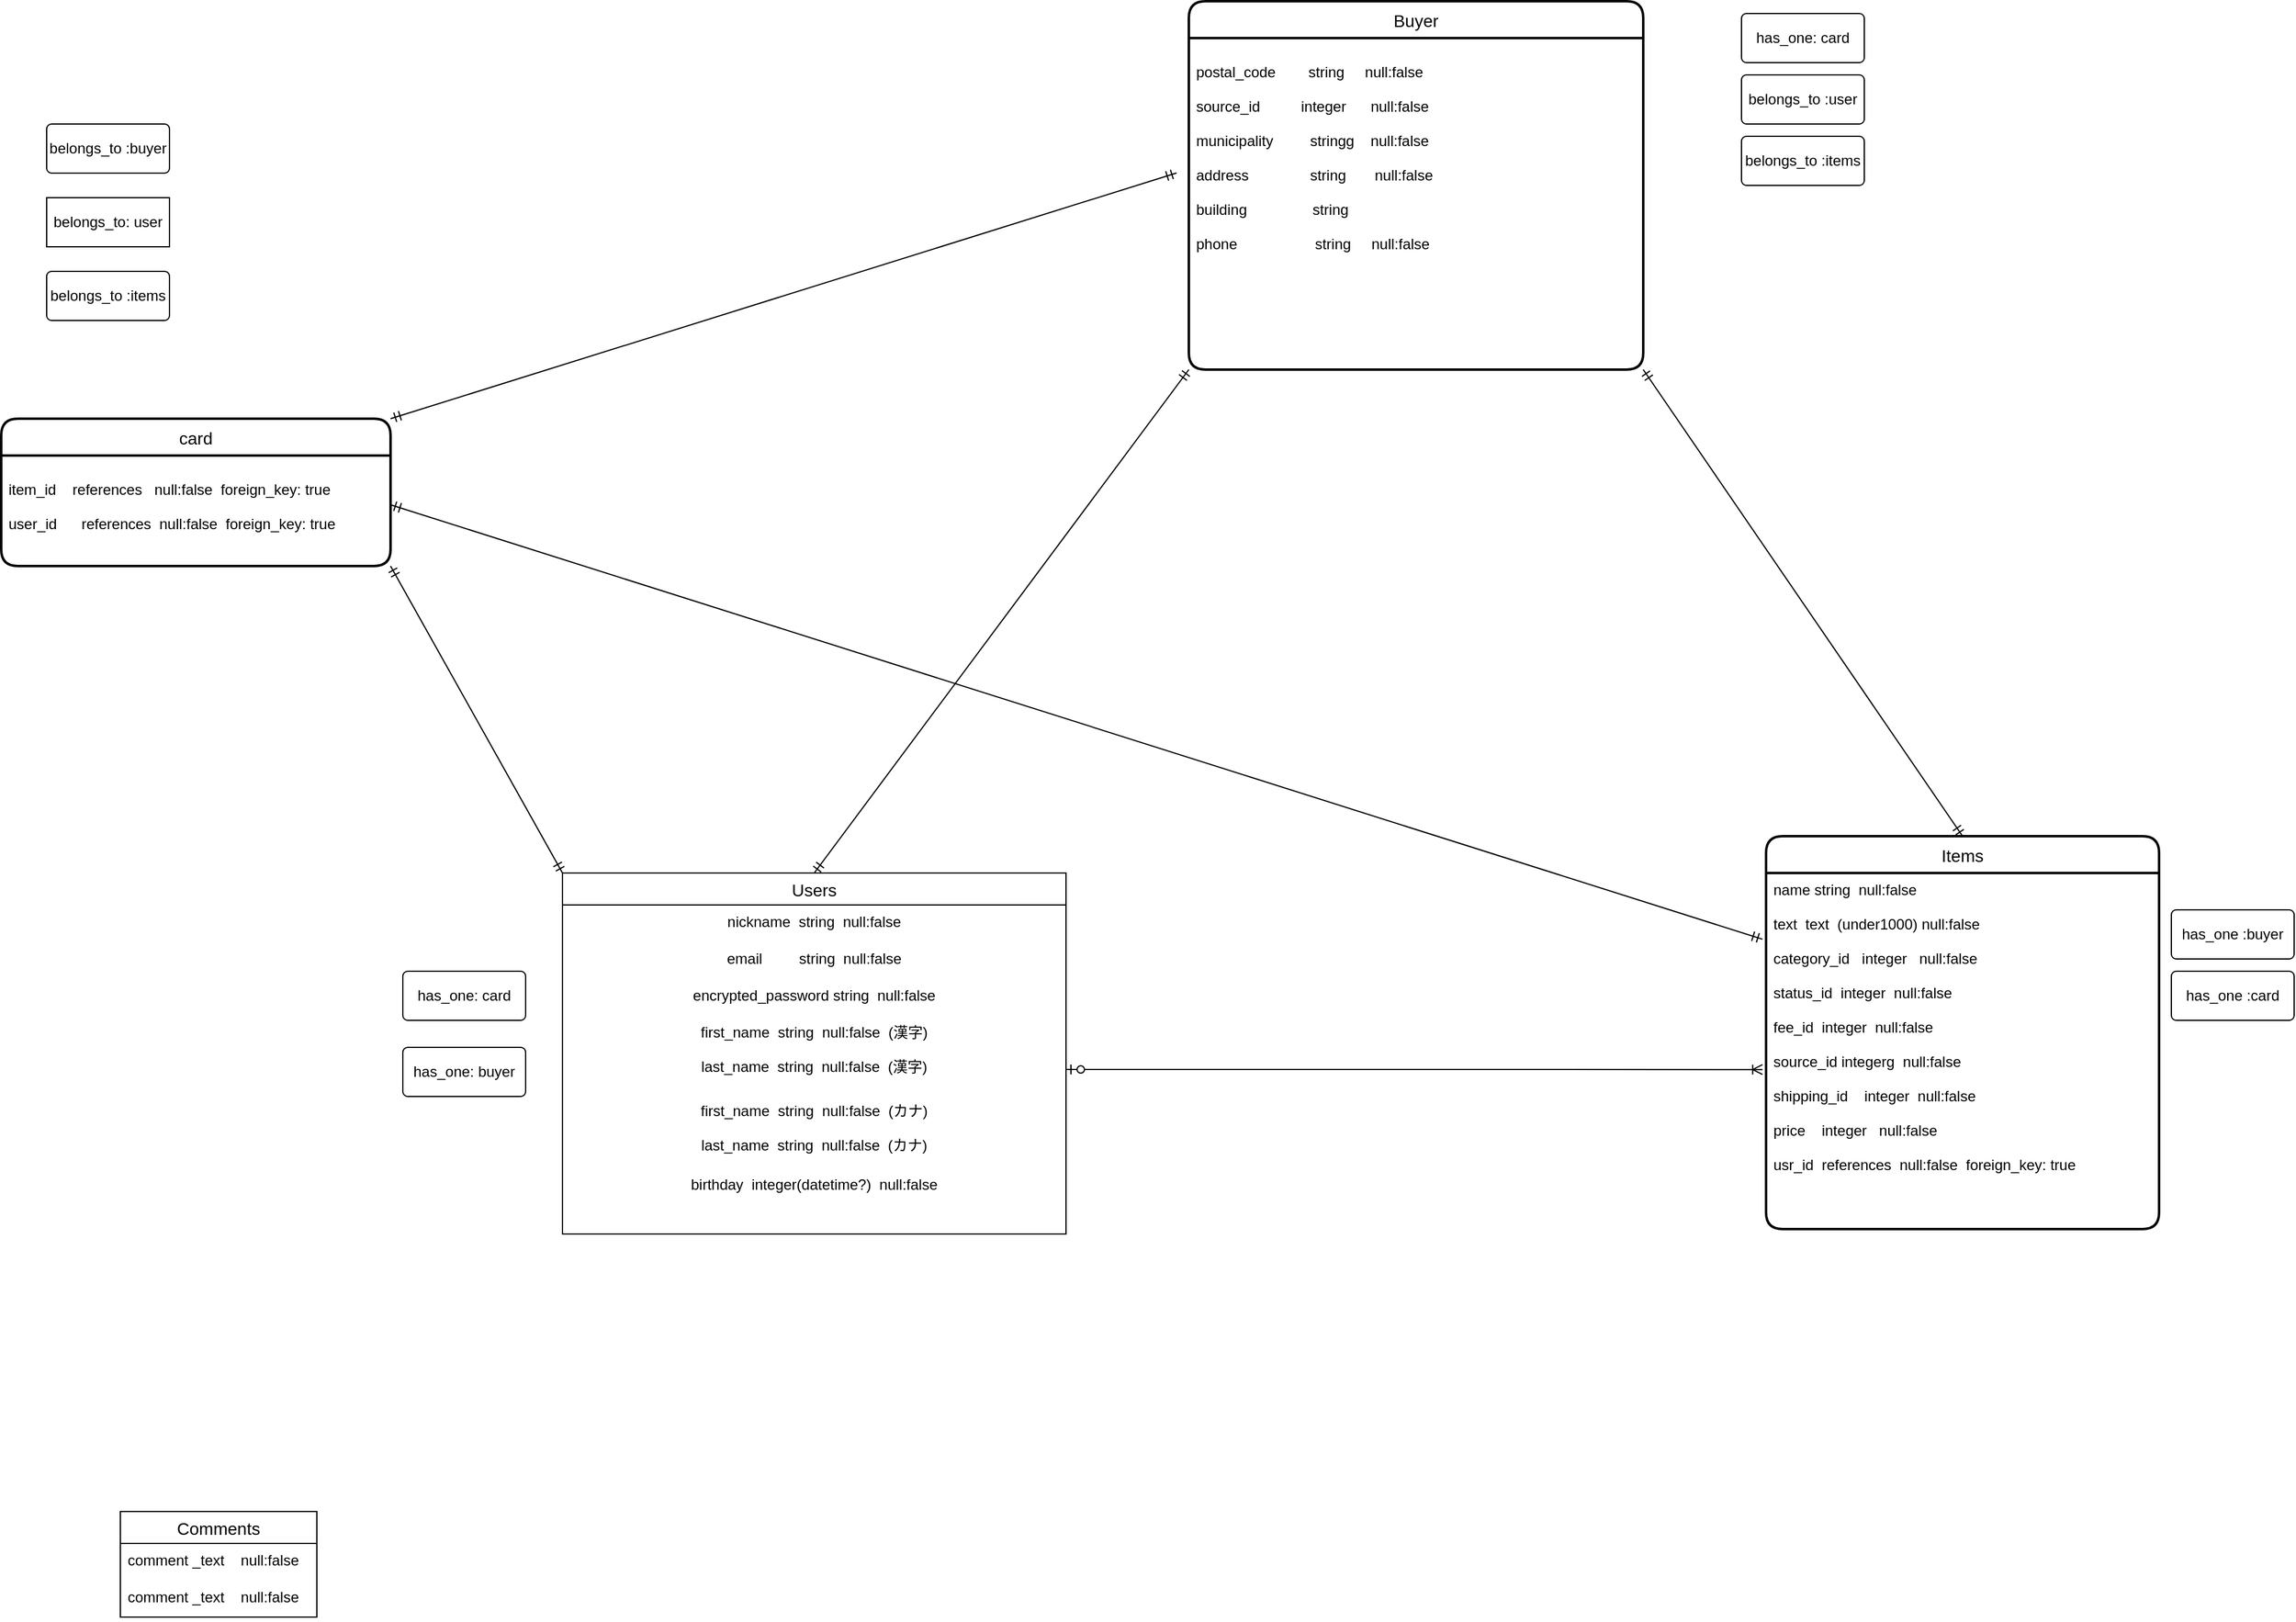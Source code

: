 <mxfile version="13.6.5">
    <diagram id="6sOw9x7CiEr7s7SWxQgY" name="ページ1">
        <mxGraphModel dx="4897" dy="3968" grid="1" gridSize="10" guides="1" tooltips="1" connect="1" arrows="1" fold="1" page="1" pageScale="1" pageWidth="827" pageHeight="1169" math="0" shadow="0">
            <root>
                <mxCell id="0"/>
                <mxCell id="1" parent="0"/>
                <mxCell id="68" value="has_one :buyer" style="rounded=1;arcSize=10;whiteSpace=wrap;html=1;align=center;" parent="1" vertex="1">
                    <mxGeometry x="-380" y="-950" width="100" height="40" as="geometry"/>
                </mxCell>
                <mxCell id="69" value="belongs_to :items" style="rounded=1;arcSize=10;whiteSpace=wrap;html=1;align=center;" parent="1" vertex="1">
                    <mxGeometry x="-730" y="-1580" width="100" height="40" as="geometry"/>
                </mxCell>
                <mxCell id="45" value="Comments" style="swimlane;fontStyle=0;childLayout=stackLayout;horizontal=1;startSize=26;horizontalStack=0;resizeParent=1;resizeParentMax=0;resizeLast=0;collapsible=1;marginBottom=0;align=center;fontSize=14;" parent="1" vertex="1">
                    <mxGeometry x="-2050" y="-460" width="160" height="86" as="geometry"/>
                </mxCell>
                <mxCell id="71" value="comment _text    null:false" style="text;strokeColor=none;fillColor=none;spacingLeft=4;spacingRight=4;overflow=hidden;rotatable=0;points=[[0,0.5],[1,0.5]];portConstraint=eastwest;fontSize=12;" parent="45" vertex="1">
                    <mxGeometry y="26" width="160" height="30" as="geometry"/>
                </mxCell>
                <mxCell id="48" value="comment _text    null:false" style="text;strokeColor=none;fillColor=none;spacingLeft=4;spacingRight=4;overflow=hidden;rotatable=0;points=[[0,0.5],[1,0.5]];portConstraint=eastwest;fontSize=12;" parent="45" vertex="1">
                    <mxGeometry y="56" width="160" height="30" as="geometry"/>
                </mxCell>
                <mxCell id="89" value="" style="edgeStyle=entityRelationEdgeStyle;fontSize=12;html=1;endArrow=ERoneToMany;startArrow=ERzeroToOne;entryX=-0.009;entryY=0.552;entryDx=0;entryDy=0;entryPerimeter=0;" parent="1" target="44" edge="1">
                    <mxGeometry width="100" height="100" relative="1" as="geometry">
                        <mxPoint x="-1280" y="-820" as="sourcePoint"/>
                        <mxPoint x="-1180" y="-920" as="targetPoint"/>
                    </mxGeometry>
                </mxCell>
                <mxCell id="15" value="Users" style="swimlane;fontStyle=0;childLayout=stackLayout;horizontal=1;startSize=26;horizontalStack=0;resizeParent=1;resizeParentMax=0;resizeLast=0;collapsible=1;marginBottom=0;align=center;fontSize=14;" parent="1" vertex="1">
                    <mxGeometry x="-1690" y="-980" width="410" height="294" as="geometry"/>
                </mxCell>
                <mxCell id="17" value="nickname  string  null:false" style="text;strokeColor=none;fillColor=none;spacingLeft=4;spacingRight=4;overflow=hidden;rotatable=0;points=[[0,0.5],[1,0.5]];portConstraint=eastwest;fontSize=12;align=center;fontStyle=0;labelBorderColor=none;" parent="15" vertex="1">
                    <mxGeometry y="26" width="410" height="30" as="geometry"/>
                </mxCell>
                <mxCell id="16" value="email         string  null:false" style="text;strokeColor=none;fillColor=none;spacingLeft=4;spacingRight=4;overflow=hidden;rotatable=0;points=[[0,0.5],[1,0.5]];portConstraint=eastwest;fontSize=12;align=center;fontStyle=0" parent="15" vertex="1">
                    <mxGeometry y="56" width="410" height="30" as="geometry"/>
                </mxCell>
                <mxCell id="20" value="encrypted_password string  null:false" style="text;strokeColor=none;fillColor=none;spacingLeft=4;spacingRight=4;overflow=hidden;rotatable=0;points=[[0,0.5],[1,0.5]];portConstraint=eastwest;fontSize=12;align=center;" parent="15" vertex="1">
                    <mxGeometry y="86" width="410" height="30" as="geometry"/>
                </mxCell>
                <mxCell id="21" value="first_name  string  null:false  (漢字)&#10;&#10;last_name  string  null:false  (漢字)&#10;&#10;" style="text;strokeColor=none;fillColor=none;spacingLeft=4;spacingRight=4;overflow=hidden;rotatable=0;points=[[0,0.5],[1,0.5]];portConstraint=eastwest;fontSize=12;align=center;" parent="15" vertex="1">
                    <mxGeometry y="116" width="410" height="64" as="geometry"/>
                </mxCell>
                <mxCell id="22" value="first_name  string  null:false  (カナ)&#10;&#10;last_name  string  null:false  (カナ)" style="text;strokeColor=none;fillColor=none;spacingLeft=4;spacingRight=4;overflow=hidden;rotatable=0;points=[[0,0.5],[1,0.5]];portConstraint=eastwest;fontSize=12;align=center;" parent="15" vertex="1">
                    <mxGeometry y="180" width="410" height="60" as="geometry"/>
                </mxCell>
                <mxCell id="23" value="birthday  integer(datetime?)  null:false" style="text;strokeColor=none;fillColor=none;spacingLeft=4;spacingRight=4;overflow=hidden;rotatable=0;points=[[0,0.5],[1,0.5]];portConstraint=eastwest;fontSize=12;align=center;" parent="15" vertex="1">
                    <mxGeometry y="240" width="410" height="54" as="geometry"/>
                </mxCell>
                <mxCell id="43" value="Items" style="swimlane;childLayout=stackLayout;horizontal=1;startSize=30;horizontalStack=0;rounded=1;fontSize=14;fontStyle=0;strokeWidth=2;resizeParent=0;resizeLast=1;shadow=0;dashed=0;align=center;" parent="1" vertex="1">
                    <mxGeometry x="-710" y="-1010" width="320" height="320" as="geometry"/>
                </mxCell>
                <mxCell id="44" value="name string  null:false&#10;&#10;text  text  (under1000) null:false&#10;&#10;category_id   integer   null:false&#10;&#10;status_id  integer  null:false&#10;&#10;fee_id  integer  null:false&#10;&#10;source_id integerg  null:false&#10;&#10;shipping_id    integer  null:false&#10;&#10;price    integer   null:false&#10;&#10;usr_id  references  null:false  foreign_key: true" style="align=left;strokeColor=none;fillColor=none;spacingLeft=4;fontSize=12;verticalAlign=top;resizable=0;rotatable=0;part=1;" parent="43" vertex="1">
                    <mxGeometry y="30" width="320" height="290" as="geometry"/>
                </mxCell>
                <mxCell id="83" style="edgeStyle=orthogonalEdgeStyle;rounded=0;orthogonalLoop=1;jettySize=auto;html=1;exitX=0.5;exitY=1;exitDx=0;exitDy=0;" parent="43" source="44" target="44" edge="1">
                    <mxGeometry relative="1" as="geometry"/>
                </mxCell>
                <mxCell id="90" value="" style="fontSize=12;html=1;endArrow=ERmandOne;startArrow=ERmandOne;exitX=0.5;exitY=0;exitDx=0;exitDy=0;entryX=0;entryY=1;entryDx=0;entryDy=0;" parent="1" source="15" target="63" edge="1">
                    <mxGeometry width="100" height="100" relative="1" as="geometry">
                        <mxPoint x="-1480" y="-1050" as="sourcePoint"/>
                        <mxPoint x="-1380" y="-1150" as="targetPoint"/>
                    </mxGeometry>
                </mxCell>
                <mxCell id="92" value="belongs_to :user" style="rounded=1;arcSize=10;whiteSpace=wrap;html=1;align=center;" parent="1" vertex="1">
                    <mxGeometry x="-730" y="-1630" width="100" height="40" as="geometry"/>
                </mxCell>
                <mxCell id="93" value="has_one: buyer" style="rounded=1;arcSize=10;whiteSpace=wrap;html=1;align=center;" parent="1" vertex="1">
                    <mxGeometry x="-1820" y="-838" width="100" height="40" as="geometry"/>
                </mxCell>
                <mxCell id="94" value="" style="fontSize=12;html=1;endArrow=ERmandOne;startArrow=ERmandOne;entryX=0.5;entryY=0;entryDx=0;entryDy=0;exitX=1;exitY=1;exitDx=0;exitDy=0;" parent="1" source="63" target="43" edge="1">
                    <mxGeometry width="100" height="100" relative="1" as="geometry">
                        <mxPoint x="-1130" y="-1030" as="sourcePoint"/>
                        <mxPoint x="-1030" y="-1130" as="targetPoint"/>
                    </mxGeometry>
                </mxCell>
                <mxCell id="100" value="card" style="swimlane;childLayout=stackLayout;horizontal=1;startSize=30;horizontalStack=0;rounded=1;fontSize=14;fontStyle=0;strokeWidth=2;resizeParent=0;resizeLast=1;shadow=0;dashed=0;align=center;" parent="1" vertex="1">
                    <mxGeometry x="-2147" y="-1350" width="317" height="120" as="geometry"/>
                </mxCell>
                <mxCell id="101" value="&#10;item_id    references   null:false  foreign_key: true&#10;&#10;user_id      references  null:false  foreign_key: true    " style="align=left;strokeColor=none;fillColor=none;spacingLeft=4;fontSize=12;verticalAlign=top;resizable=0;rotatable=0;part=1;" parent="100" vertex="1">
                    <mxGeometry y="30" width="317" height="90" as="geometry"/>
                </mxCell>
                <mxCell id="106" value="" style="fontSize=12;html=1;endArrow=ERmandOne;startArrow=ERmandOne;exitX=0;exitY=0;exitDx=0;exitDy=0;entryX=1;entryY=1;entryDx=0;entryDy=0;" parent="1" source="15" target="101" edge="1">
                    <mxGeometry width="100" height="100" relative="1" as="geometry">
                        <mxPoint x="-1130" y="-1030" as="sourcePoint"/>
                        <mxPoint x="-1030" y="-1130" as="targetPoint"/>
                    </mxGeometry>
                </mxCell>
                <mxCell id="107" value="has_one: card" style="rounded=1;arcSize=10;whiteSpace=wrap;html=1;align=center;" parent="1" vertex="1">
                    <mxGeometry x="-1820" y="-900" width="100" height="40" as="geometry"/>
                </mxCell>
                <mxCell id="108" value="belongs_to: user" style="whiteSpace=wrap;html=1;align=center;" parent="1" vertex="1">
                    <mxGeometry x="-2110" y="-1530" width="100" height="40" as="geometry"/>
                </mxCell>
                <mxCell id="109" value="belongs_to :items" style="rounded=1;arcSize=10;whiteSpace=wrap;html=1;align=center;" vertex="1" parent="1">
                    <mxGeometry x="-2110" y="-1470" width="100" height="40" as="geometry"/>
                </mxCell>
                <mxCell id="110" value="belongs_to :buyer" style="rounded=1;arcSize=10;whiteSpace=wrap;html=1;align=center;" vertex="1" parent="1">
                    <mxGeometry x="-2110" y="-1590" width="100" height="40" as="geometry"/>
                </mxCell>
                <mxCell id="111" value="" style="fontSize=12;html=1;endArrow=ERmandOne;startArrow=ERmandOne;exitX=-0.027;exitY=0.407;exitDx=0;exitDy=0;entryX=1;entryY=1;entryDx=0;entryDy=0;exitPerimeter=0;" edge="1" parent="1" source="63">
                    <mxGeometry width="100" height="100" relative="1" as="geometry">
                        <mxPoint x="-1690.0" y="-1100" as="sourcePoint"/>
                        <mxPoint x="-1830" y="-1350" as="targetPoint"/>
                    </mxGeometry>
                </mxCell>
                <mxCell id="112" value="has_one: card" style="rounded=1;arcSize=10;whiteSpace=wrap;html=1;align=center;" vertex="1" parent="1">
                    <mxGeometry x="-730" y="-1680" width="100" height="40" as="geometry"/>
                </mxCell>
                <mxCell id="113" value="" style="fontSize=12;html=1;endArrow=ERmandOne;startArrow=ERmandOne;exitX=-0.009;exitY=0.186;exitDx=0;exitDy=0;entryX=1;entryY=1;entryDx=0;entryDy=0;exitPerimeter=0;" edge="1" parent="1" source="44">
                    <mxGeometry width="100" height="100" relative="1" as="geometry">
                        <mxPoint x="-1219.99" y="-1490.0" as="sourcePoint"/>
                        <mxPoint x="-1830" y="-1279.89" as="targetPoint"/>
                    </mxGeometry>
                </mxCell>
                <mxCell id="114" value="has_one :card" style="rounded=1;arcSize=10;whiteSpace=wrap;html=1;align=center;" vertex="1" parent="1">
                    <mxGeometry x="-380" y="-900" width="100" height="40" as="geometry"/>
                </mxCell>
                <mxCell id="62" value="Buyer" style="swimlane;childLayout=stackLayout;horizontal=1;startSize=30;horizontalStack=0;rounded=1;fontSize=14;fontStyle=0;strokeWidth=2;resizeParent=0;resizeLast=1;shadow=0;dashed=0;align=center;" parent="1" vertex="1">
                    <mxGeometry x="-1180" y="-1690" width="370" height="300" as="geometry"/>
                </mxCell>
                <mxCell id="63" value="&#10;postal_code        string     null:false&#10;&#10;source_id          integer      null:false&#10;&#10;municipality         stringg    null:false&#10;&#10;address               string       null:false&#10;&#10;building                string&#10;&#10;phone                   string     null:false&#10;" style="align=left;strokeColor=none;fillColor=none;spacingLeft=4;fontSize=12;verticalAlign=top;resizable=0;rotatable=0;part=1;" parent="62" vertex="1">
                    <mxGeometry y="30" width="370" height="270" as="geometry"/>
                </mxCell>
            </root>
        </mxGraphModel>
    </diagram>
</mxfile>